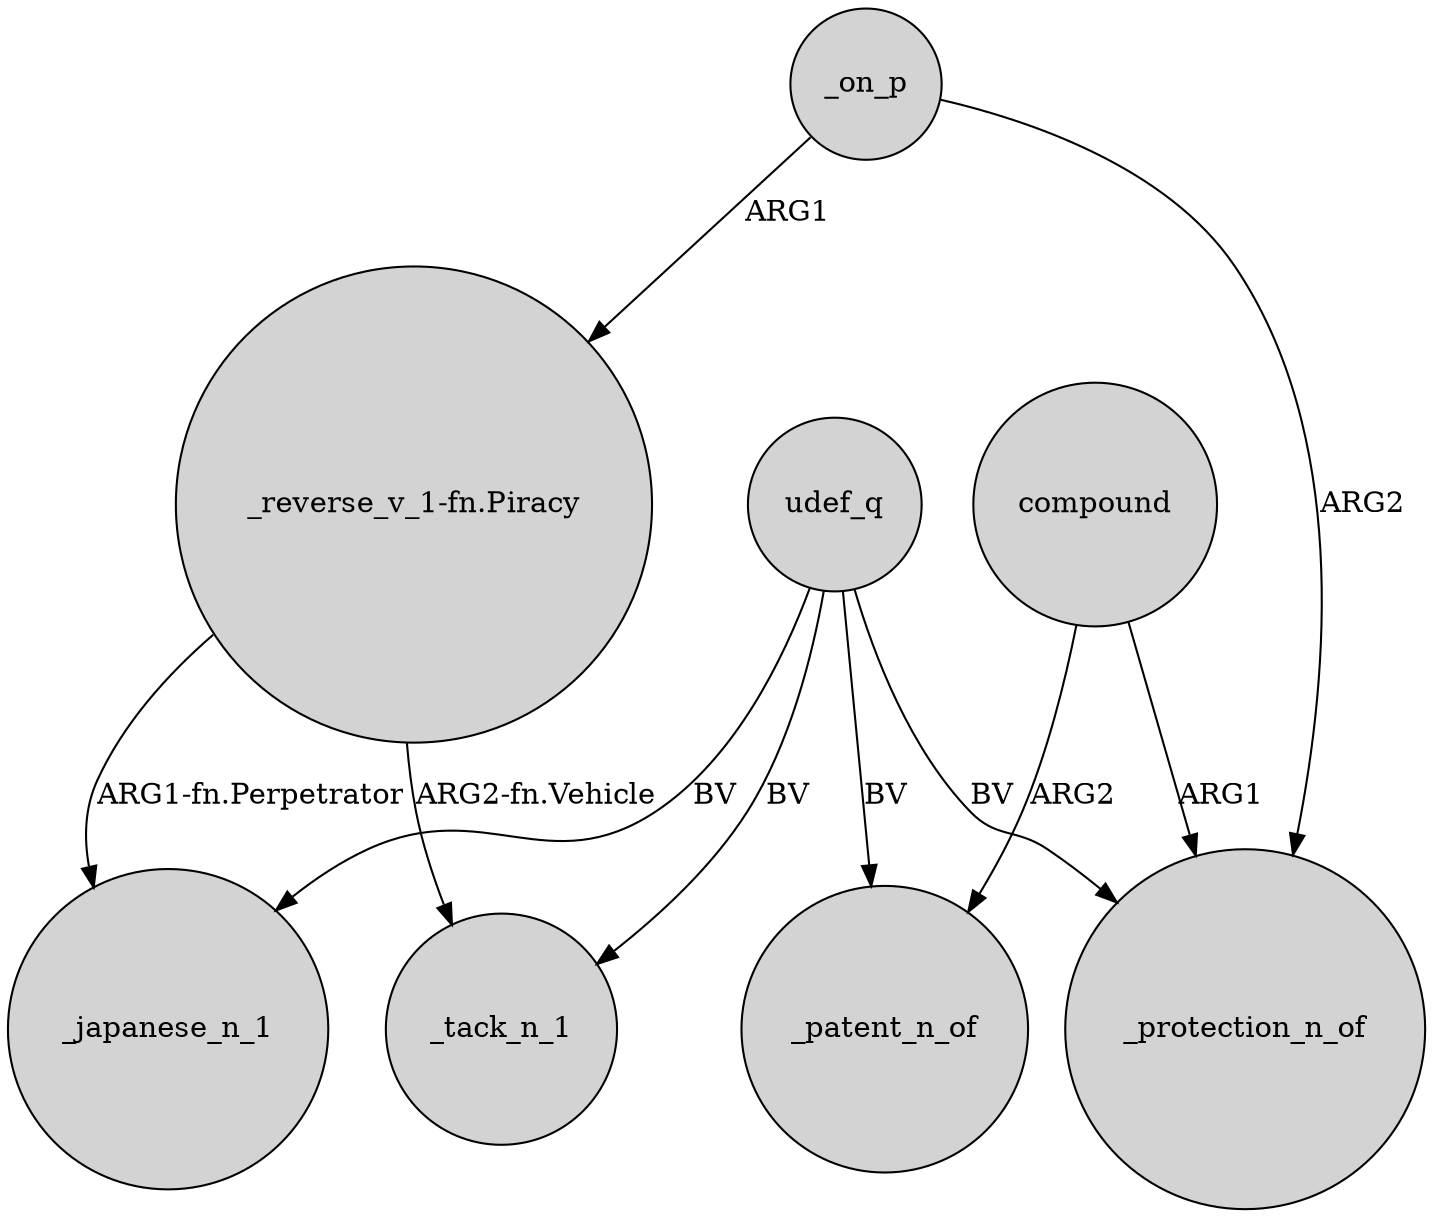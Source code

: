 digraph {
	node [shape=circle style=filled]
	udef_q -> _japanese_n_1 [label=BV]
	compound -> _patent_n_of [label=ARG2]
	udef_q -> _tack_n_1 [label=BV]
	"_reverse_v_1-fn.Piracy" -> _tack_n_1 [label="ARG2-fn.Vehicle"]
	compound -> _protection_n_of [label=ARG1]
	"_reverse_v_1-fn.Piracy" -> _japanese_n_1 [label="ARG1-fn.Perpetrator"]
	udef_q -> _patent_n_of [label=BV]
	_on_p -> "_reverse_v_1-fn.Piracy" [label=ARG1]
	udef_q -> _protection_n_of [label=BV]
	_on_p -> _protection_n_of [label=ARG2]
}
